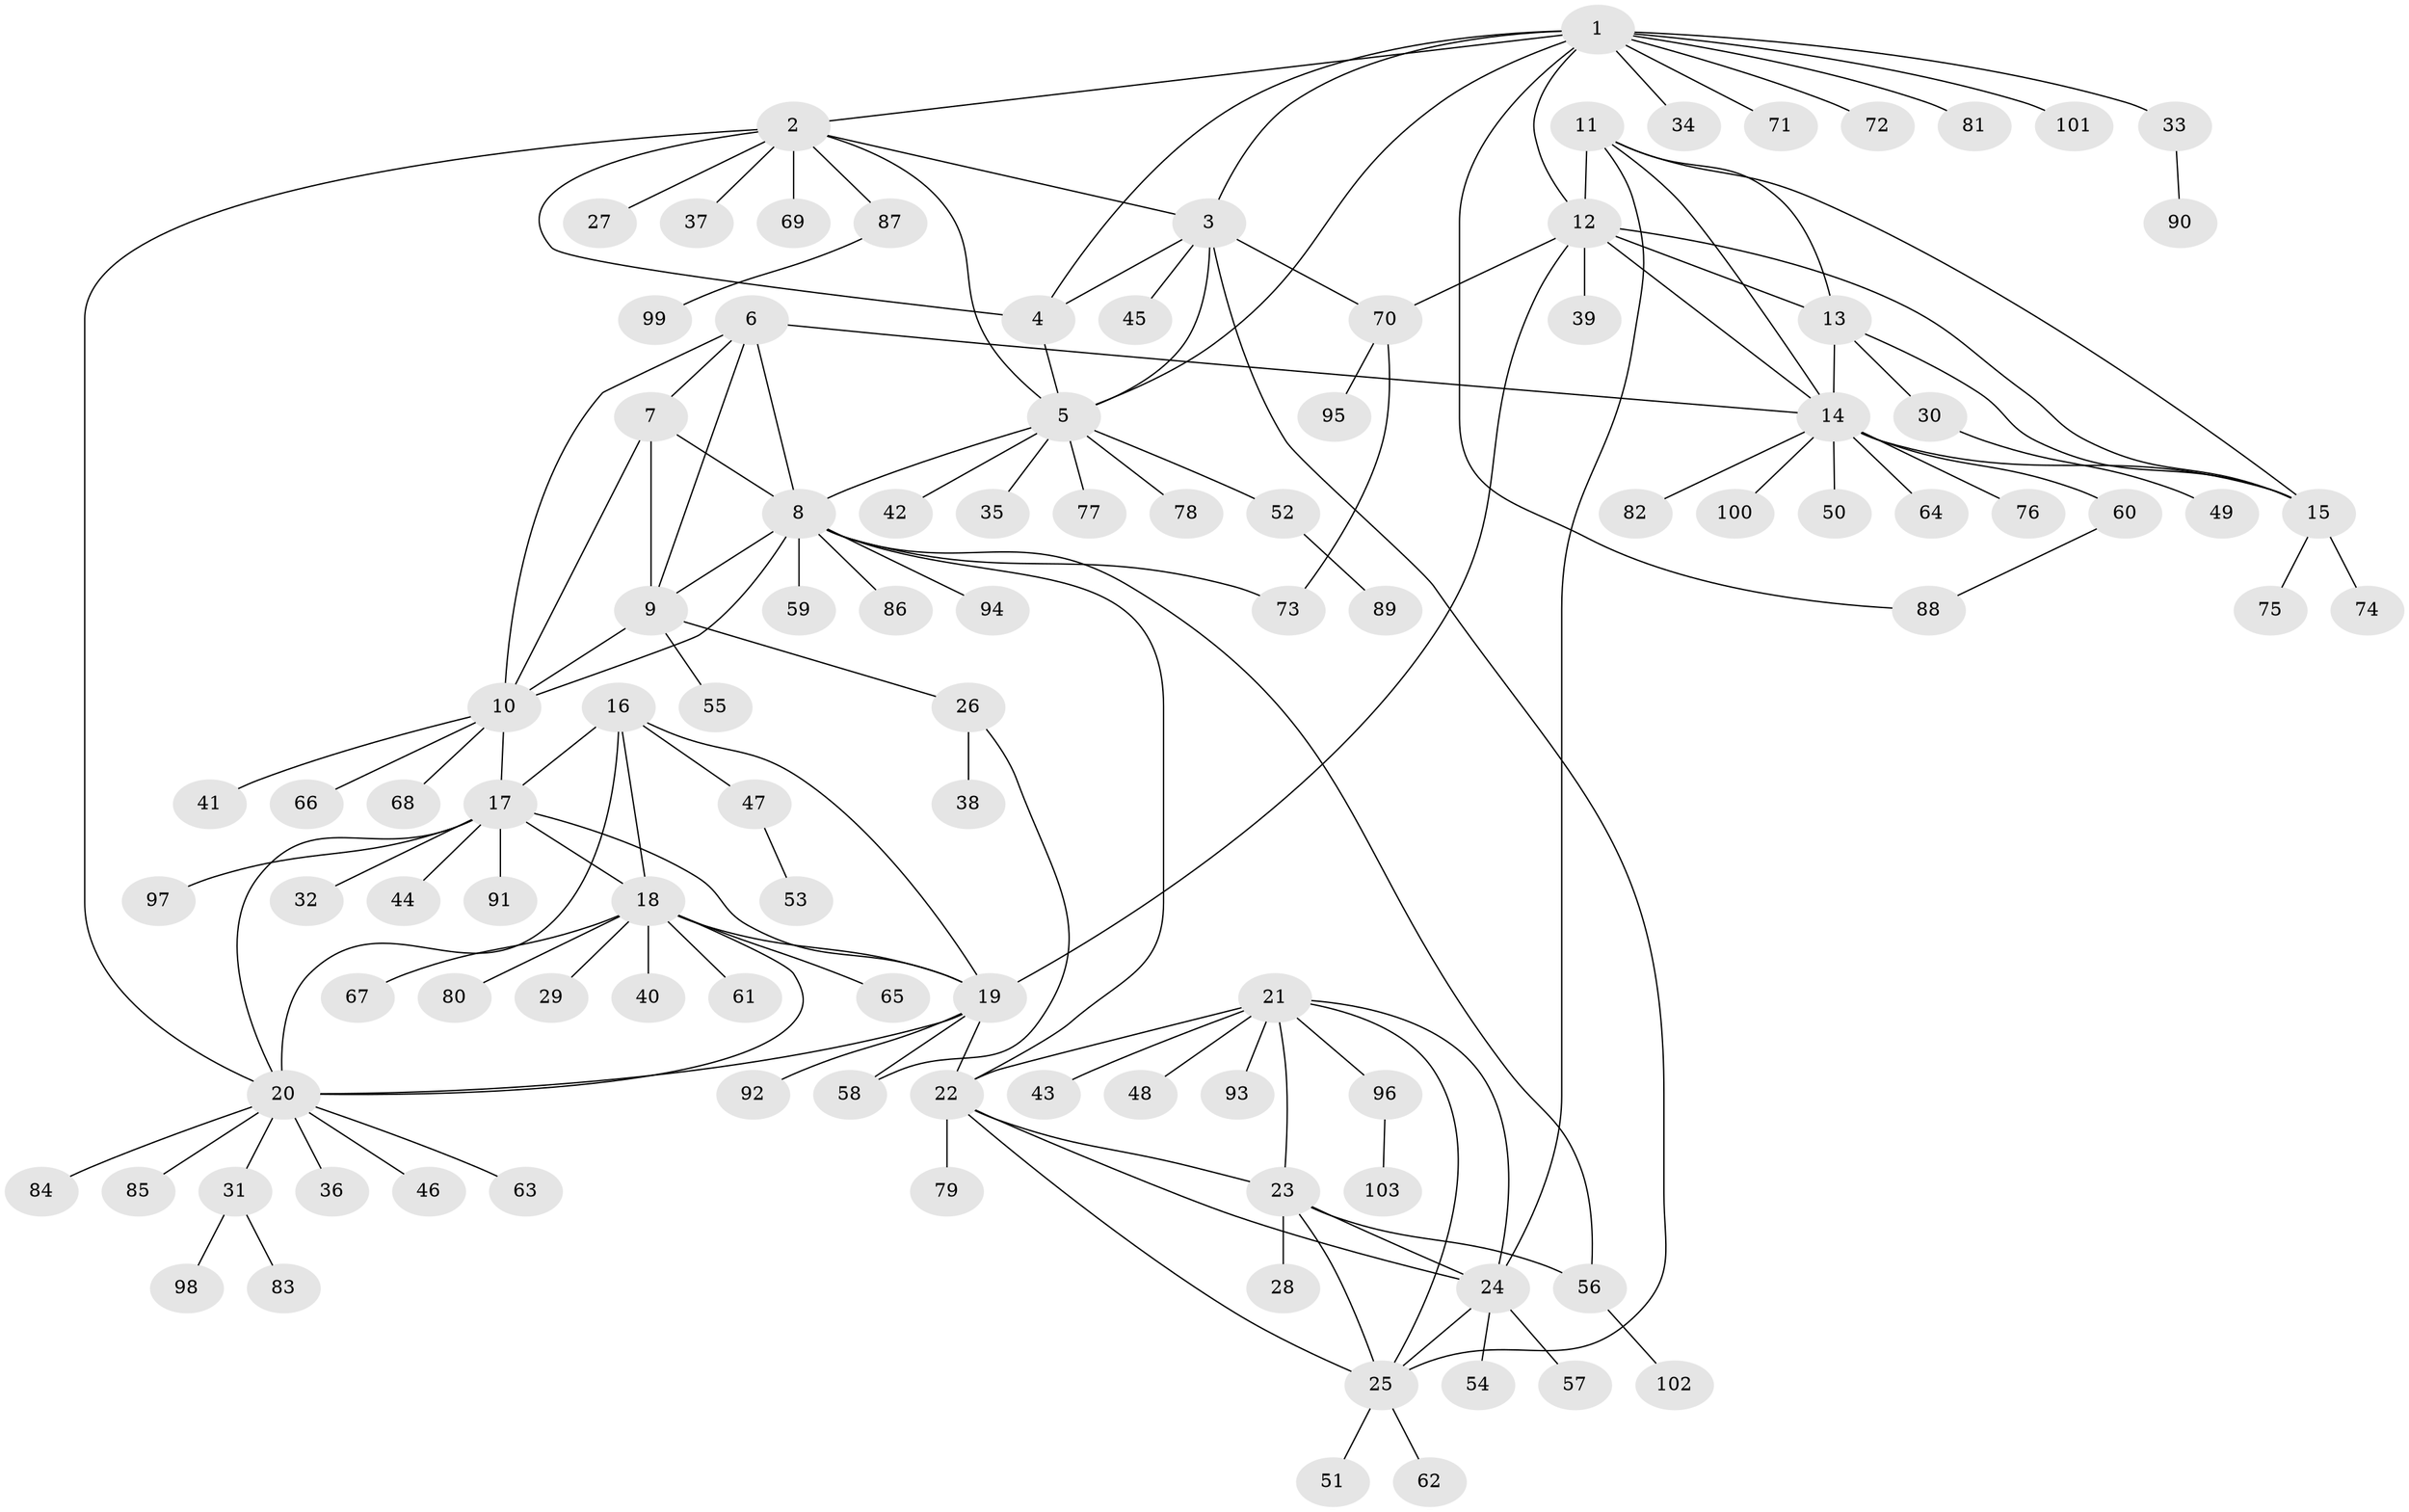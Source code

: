 // Generated by graph-tools (version 1.1) at 2025/26/03/09/25 03:26:34]
// undirected, 103 vertices, 143 edges
graph export_dot {
graph [start="1"]
  node [color=gray90,style=filled];
  1;
  2;
  3;
  4;
  5;
  6;
  7;
  8;
  9;
  10;
  11;
  12;
  13;
  14;
  15;
  16;
  17;
  18;
  19;
  20;
  21;
  22;
  23;
  24;
  25;
  26;
  27;
  28;
  29;
  30;
  31;
  32;
  33;
  34;
  35;
  36;
  37;
  38;
  39;
  40;
  41;
  42;
  43;
  44;
  45;
  46;
  47;
  48;
  49;
  50;
  51;
  52;
  53;
  54;
  55;
  56;
  57;
  58;
  59;
  60;
  61;
  62;
  63;
  64;
  65;
  66;
  67;
  68;
  69;
  70;
  71;
  72;
  73;
  74;
  75;
  76;
  77;
  78;
  79;
  80;
  81;
  82;
  83;
  84;
  85;
  86;
  87;
  88;
  89;
  90;
  91;
  92;
  93;
  94;
  95;
  96;
  97;
  98;
  99;
  100;
  101;
  102;
  103;
  1 -- 2;
  1 -- 3;
  1 -- 4;
  1 -- 5;
  1 -- 12;
  1 -- 33;
  1 -- 34;
  1 -- 71;
  1 -- 72;
  1 -- 81;
  1 -- 88;
  1 -- 101;
  2 -- 3;
  2 -- 4;
  2 -- 5;
  2 -- 20;
  2 -- 27;
  2 -- 37;
  2 -- 69;
  2 -- 87;
  3 -- 4;
  3 -- 5;
  3 -- 25;
  3 -- 45;
  3 -- 70;
  4 -- 5;
  5 -- 8;
  5 -- 35;
  5 -- 42;
  5 -- 52;
  5 -- 77;
  5 -- 78;
  6 -- 7;
  6 -- 8;
  6 -- 9;
  6 -- 10;
  6 -- 14;
  7 -- 8;
  7 -- 9;
  7 -- 10;
  8 -- 9;
  8 -- 10;
  8 -- 22;
  8 -- 56;
  8 -- 59;
  8 -- 73;
  8 -- 86;
  8 -- 94;
  9 -- 10;
  9 -- 26;
  9 -- 55;
  10 -- 17;
  10 -- 41;
  10 -- 66;
  10 -- 68;
  11 -- 12;
  11 -- 13;
  11 -- 14;
  11 -- 15;
  11 -- 24;
  12 -- 13;
  12 -- 14;
  12 -- 15;
  12 -- 19;
  12 -- 39;
  12 -- 70;
  13 -- 14;
  13 -- 15;
  13 -- 30;
  14 -- 15;
  14 -- 50;
  14 -- 60;
  14 -- 64;
  14 -- 76;
  14 -- 82;
  14 -- 100;
  15 -- 74;
  15 -- 75;
  16 -- 17;
  16 -- 18;
  16 -- 19;
  16 -- 20;
  16 -- 47;
  17 -- 18;
  17 -- 19;
  17 -- 20;
  17 -- 32;
  17 -- 44;
  17 -- 91;
  17 -- 97;
  18 -- 19;
  18 -- 20;
  18 -- 29;
  18 -- 40;
  18 -- 61;
  18 -- 65;
  18 -- 67;
  18 -- 80;
  19 -- 20;
  19 -- 22;
  19 -- 58;
  19 -- 92;
  20 -- 31;
  20 -- 36;
  20 -- 46;
  20 -- 63;
  20 -- 84;
  20 -- 85;
  21 -- 22;
  21 -- 23;
  21 -- 24;
  21 -- 25;
  21 -- 43;
  21 -- 48;
  21 -- 93;
  21 -- 96;
  22 -- 23;
  22 -- 24;
  22 -- 25;
  22 -- 79;
  23 -- 24;
  23 -- 25;
  23 -- 28;
  23 -- 56;
  24 -- 25;
  24 -- 54;
  24 -- 57;
  25 -- 51;
  25 -- 62;
  26 -- 38;
  26 -- 58;
  30 -- 49;
  31 -- 83;
  31 -- 98;
  33 -- 90;
  47 -- 53;
  52 -- 89;
  56 -- 102;
  60 -- 88;
  70 -- 73;
  70 -- 95;
  87 -- 99;
  96 -- 103;
}
